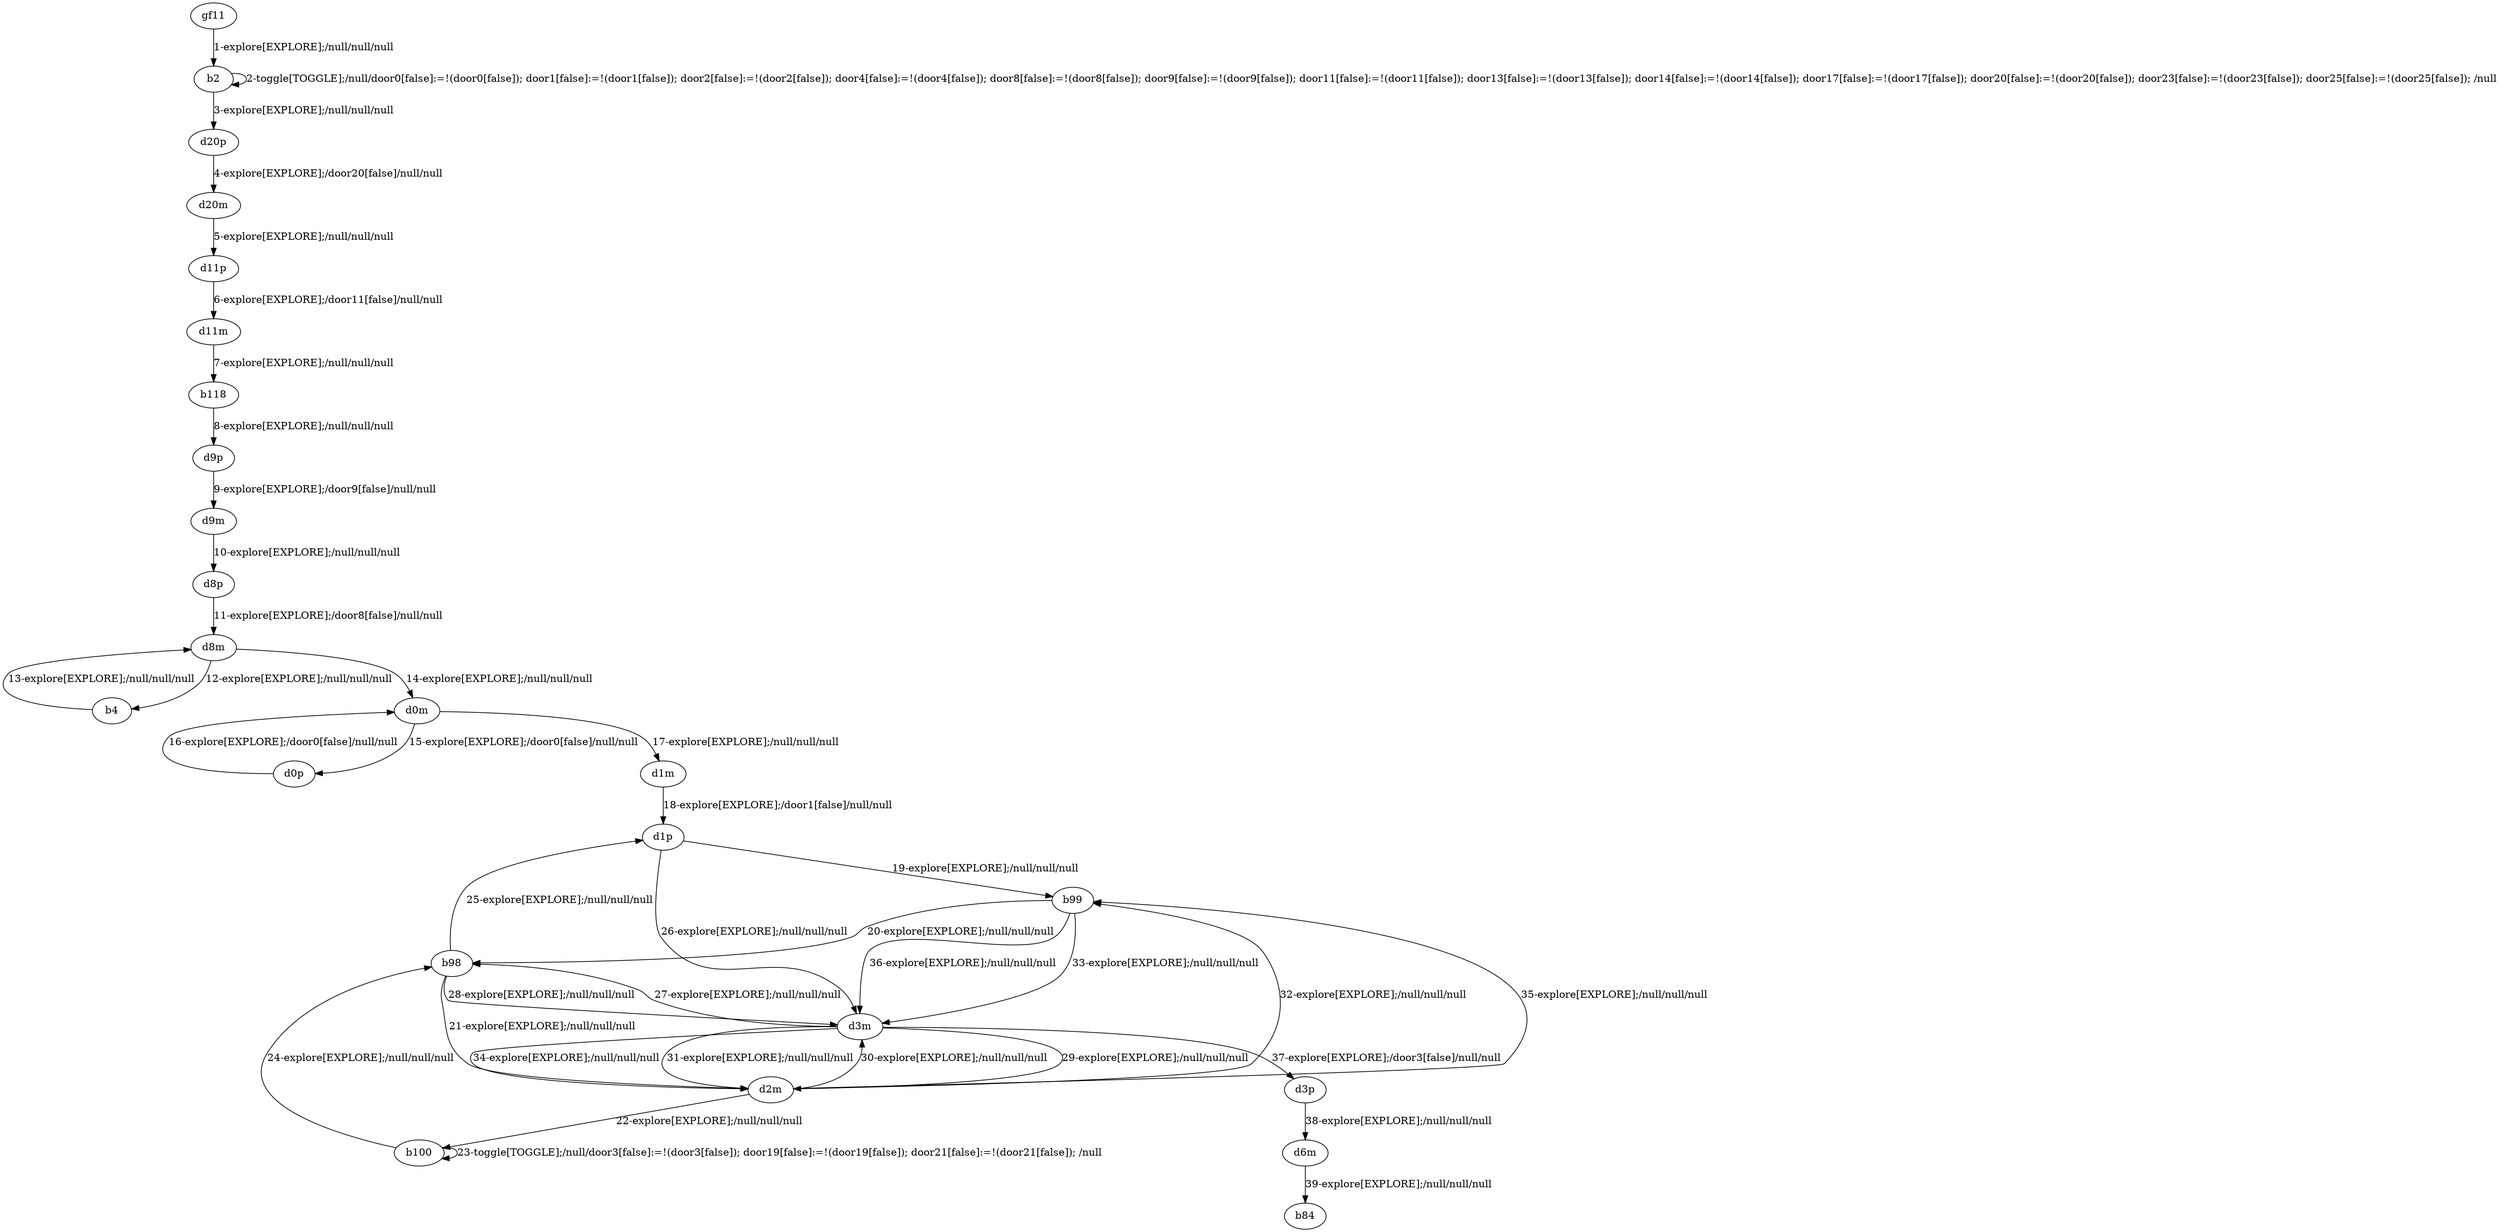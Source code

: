# Total number of goals covered by this test: 1
# d3p --> d6m

digraph g {
"gf11" -> "b2" [label = "1-explore[EXPLORE];/null/null/null"];
"b2" -> "b2" [label = "2-toggle[TOGGLE];/null/door0[false]:=!(door0[false]); door1[false]:=!(door1[false]); door2[false]:=!(door2[false]); door4[false]:=!(door4[false]); door8[false]:=!(door8[false]); door9[false]:=!(door9[false]); door11[false]:=!(door11[false]); door13[false]:=!(door13[false]); door14[false]:=!(door14[false]); door17[false]:=!(door17[false]); door20[false]:=!(door20[false]); door23[false]:=!(door23[false]); door25[false]:=!(door25[false]); /null"];
"b2" -> "d20p" [label = "3-explore[EXPLORE];/null/null/null"];
"d20p" -> "d20m" [label = "4-explore[EXPLORE];/door20[false]/null/null"];
"d20m" -> "d11p" [label = "5-explore[EXPLORE];/null/null/null"];
"d11p" -> "d11m" [label = "6-explore[EXPLORE];/door11[false]/null/null"];
"d11m" -> "b118" [label = "7-explore[EXPLORE];/null/null/null"];
"b118" -> "d9p" [label = "8-explore[EXPLORE];/null/null/null"];
"d9p" -> "d9m" [label = "9-explore[EXPLORE];/door9[false]/null/null"];
"d9m" -> "d8p" [label = "10-explore[EXPLORE];/null/null/null"];
"d8p" -> "d8m" [label = "11-explore[EXPLORE];/door8[false]/null/null"];
"d8m" -> "b4" [label = "12-explore[EXPLORE];/null/null/null"];
"b4" -> "d8m" [label = "13-explore[EXPLORE];/null/null/null"];
"d8m" -> "d0m" [label = "14-explore[EXPLORE];/null/null/null"];
"d0m" -> "d0p" [label = "15-explore[EXPLORE];/door0[false]/null/null"];
"d0p" -> "d0m" [label = "16-explore[EXPLORE];/door0[false]/null/null"];
"d0m" -> "d1m" [label = "17-explore[EXPLORE];/null/null/null"];
"d1m" -> "d1p" [label = "18-explore[EXPLORE];/door1[false]/null/null"];
"d1p" -> "b99" [label = "19-explore[EXPLORE];/null/null/null"];
"b99" -> "b98" [label = "20-explore[EXPLORE];/null/null/null"];
"b98" -> "d2m" [label = "21-explore[EXPLORE];/null/null/null"];
"d2m" -> "b100" [label = "22-explore[EXPLORE];/null/null/null"];
"b100" -> "b100" [label = "23-toggle[TOGGLE];/null/door3[false]:=!(door3[false]); door19[false]:=!(door19[false]); door21[false]:=!(door21[false]); /null"];
"b100" -> "b98" [label = "24-explore[EXPLORE];/null/null/null"];
"b98" -> "d1p" [label = "25-explore[EXPLORE];/null/null/null"];
"d1p" -> "d3m" [label = "26-explore[EXPLORE];/null/null/null"];
"d3m" -> "b98" [label = "27-explore[EXPLORE];/null/null/null"];
"b98" -> "d3m" [label = "28-explore[EXPLORE];/null/null/null"];
"d3m" -> "d2m" [label = "29-explore[EXPLORE];/null/null/null"];
"d2m" -> "d3m" [label = "30-explore[EXPLORE];/null/null/null"];
"d3m" -> "d2m" [label = "31-explore[EXPLORE];/null/null/null"];
"d2m" -> "b99" [label = "32-explore[EXPLORE];/null/null/null"];
"b99" -> "d3m" [label = "33-explore[EXPLORE];/null/null/null"];
"d3m" -> "d2m" [label = "34-explore[EXPLORE];/null/null/null"];
"d2m" -> "b99" [label = "35-explore[EXPLORE];/null/null/null"];
"b99" -> "d3m" [label = "36-explore[EXPLORE];/null/null/null"];
"d3m" -> "d3p" [label = "37-explore[EXPLORE];/door3[false]/null/null"];
"d3p" -> "d6m" [label = "38-explore[EXPLORE];/null/null/null"];
"d6m" -> "b84" [label = "39-explore[EXPLORE];/null/null/null"];
}